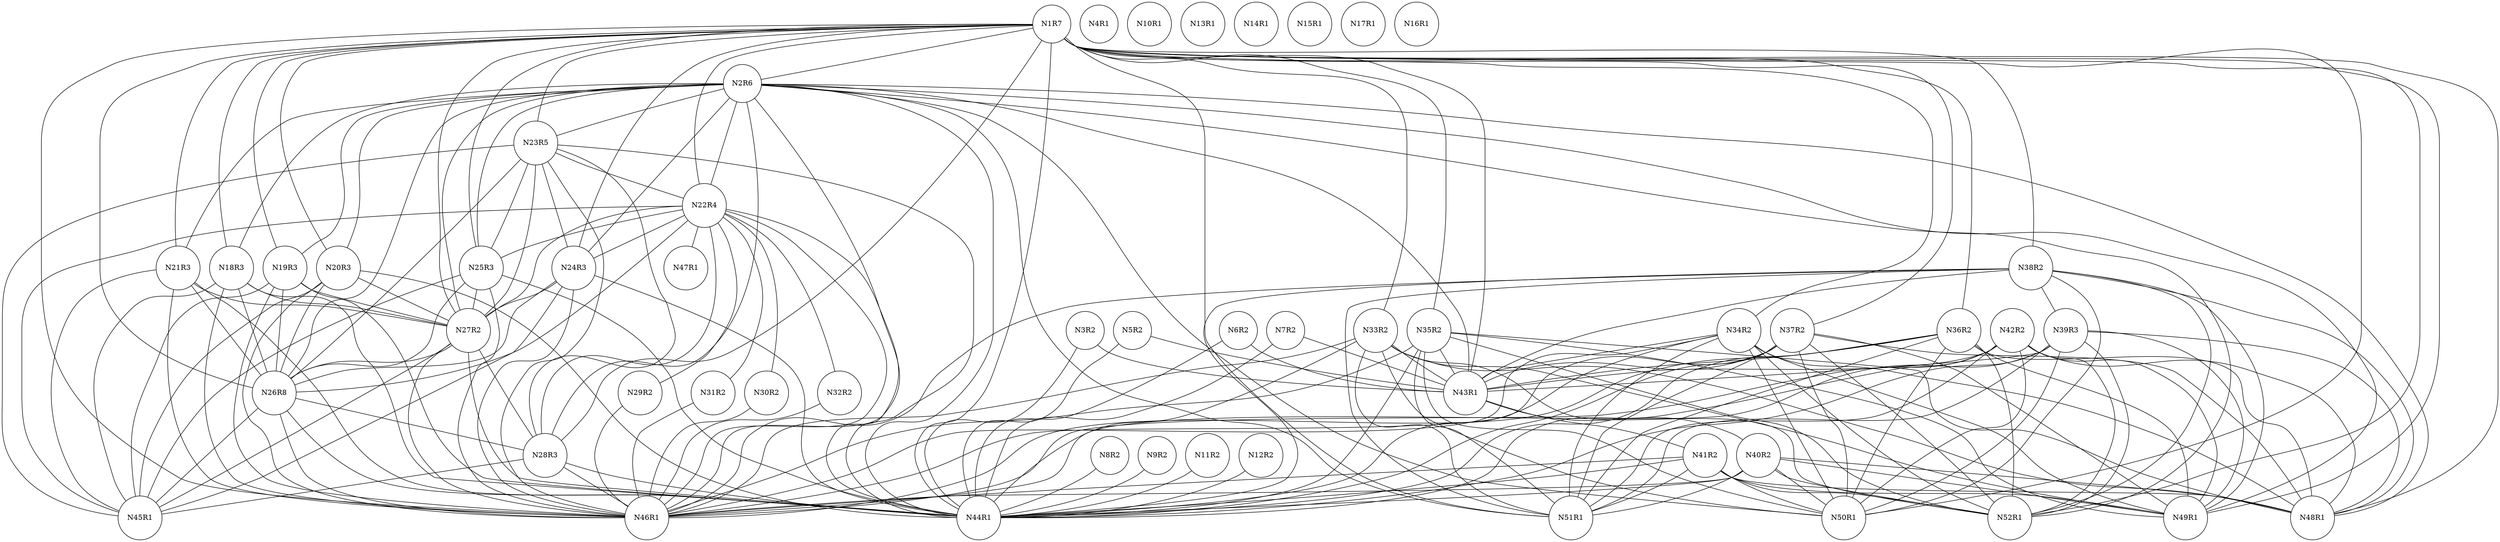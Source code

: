 graph ig {
    node [shape = circle];
    N1R7;
    N2R6;
    N3R2;
    N4R1;
    N5R2;
    N6R2;
    N7R2;
    N8R2;
    N9R2;
    N10R1;
    N11R2;
    N12R2;
    N13R1;
    N14R1;
    N15R1;
    N17R1;
    N16R1;
    N19R3;
    N18R3;
    N21R3;
    N20R3;
    N23R5;
    N22R4;
    N25R3;
    N24R3;
    N27R2;
    N26R8;
    N29R2;
    N28R3;
    N31R2;
    N30R2;
    N34R2;
    N35R2;
    N32R2;
    N33R2;
    N38R2;
    N39R3;
    N36R2;
    N37R2;
    N42R2;
    N43R1;
    N40R2;
    N41R2;
    N46R1;
    N47R1;
    N44R1;
    N45R1;
    N51R1;
    N50R1;
    N49R1;
    N48R1;
    N52R1;
    N1R7 -- N23R5;
    N1R7 -- N22R4;
    N1R7 -- N27R2;
    N1R7 -- N24R3;
    N1R7 -- N2R6;
    N1R7 -- N46R1;
    N1R7 -- N44R1;
    N1R7 -- N25R3;
    N1R7 -- N26R8;
    N1R7 -- N28R3;
    N1R7 -- N52R1;
    N1R7 -- N48R1;
    N1R7 -- N49R1;
    N1R7 -- N50R1;
    N1R7 -- N38R2;
    N1R7 -- N33R2;
    N1R7 -- N35R2;
    N1R7 -- N34R2;
    N1R7 -- N51R1;
    N1R7 -- N43R1;
    N1R7 -- N36R2;
    N1R7 -- N37R2;
    N1R7 -- N20R3;
    N1R7 -- N21R3;
    N1R7 -- N18R3;
    N1R7 -- N19R3;
    N2R6 -- N23R5;
    N2R6 -- N22R4;
    N2R6 -- N27R2;
    N2R6 -- N24R3;
    N2R6 -- N46R1;
    N2R6 -- N44R1;
    N2R6 -- N25R3;
    N2R6 -- N26R8;
    N2R6 -- N28R3;
    N2R6 -- N52R1;
    N2R6 -- N48R1;
    N2R6 -- N49R1;
    N2R6 -- N50R1;
    N2R6 -- N51R1;
    N2R6 -- N43R1;
    N2R6 -- N20R3;
    N2R6 -- N21R3;
    N2R6 -- N18R3;
    N2R6 -- N19R3;
    N3R2 -- N43R1;
    N3R2 -- N44R1;
    N5R2 -- N43R1;
    N5R2 -- N44R1;
    N6R2 -- N43R1;
    N6R2 -- N44R1;
    N7R2 -- N43R1;
    N7R2 -- N44R1;
    N8R2 -- N44R1;
    N9R2 -- N44R1;
    N11R2 -- N44R1;
    N12R2 -- N44R1;
    N19R3 -- N46R1;
    N19R3 -- N27R2;
    N19R3 -- N45R1;
    N19R3 -- N26R8;
    N19R3 -- N44R1;
    N18R3 -- N46R1;
    N18R3 -- N27R2;
    N18R3 -- N45R1;
    N18R3 -- N26R8;
    N18R3 -- N44R1;
    N21R3 -- N46R1;
    N21R3 -- N27R2;
    N21R3 -- N45R1;
    N21R3 -- N26R8;
    N21R3 -- N44R1;
    N20R3 -- N46R1;
    N20R3 -- N27R2;
    N20R3 -- N45R1;
    N20R3 -- N26R8;
    N20R3 -- N44R1;
    N23R5 -- N24R3;
    N23R5 -- N46R1;
    N23R5 -- N22R4;
    N23R5 -- N44R1;
    N23R5 -- N27R2;
    N23R5 -- N25R3;
    N23R5 -- N26R8;
    N23R5 -- N28R3;
    N23R5 -- N45R1;
    N22R4 -- N24R3;
    N22R4 -- N46R1;
    N22R4 -- N44R1;
    N22R4 -- N27R2;
    N22R4 -- N25R3;
    N22R4 -- N26R8;
    N22R4 -- N28R3;
    N22R4 -- N45R1;
    N22R4 -- N47R1;
    N22R4 -- N32R2;
    N22R4 -- N30R2;
    N22R4 -- N31R2;
    N22R4 -- N29R2;
    N25R3 -- N46R1;
    N25R3 -- N44R1;
    N25R3 -- N27R2;
    N25R3 -- N26R8;
    N25R3 -- N45R1;
    N24R3 -- N46R1;
    N24R3 -- N44R1;
    N24R3 -- N27R2;
    N24R3 -- N26R8;
    N24R3 -- N45R1;
    N27R2 -- N46R1;
    N27R2 -- N44R1;
    N27R2 -- N26R8;
    N27R2 -- N28R3;
    N27R2 -- N45R1;
    N26R8 -- N46R1;
    N26R8 -- N44R1;
    N26R8 -- N28R3;
    N26R8 -- N45R1;
    N29R2 -- N46R1;
    N28R3 -- N46R1;
    N28R3 -- N44R1;
    N28R3 -- N45R1;
    N31R2 -- N46R1;
    N30R2 -- N46R1;
    N34R2 -- N50R1;
    N34R2 -- N46R1;
    N34R2 -- N52R1;
    N34R2 -- N49R1;
    N34R2 -- N48R1;
    N34R2 -- N44R1;
    N34R2 -- N51R1;
    N34R2 -- N43R1;
    N35R2 -- N46R1;
    N35R2 -- N49R1;
    N35R2 -- N48R1;
    N35R2 -- N50R1;
    N35R2 -- N52R1;
    N35R2 -- N44R1;
    N35R2 -- N51R1;
    N35R2 -- N43R1;
    N32R2 -- N46R1;
    N33R2 -- N50R1;
    N33R2 -- N46R1;
    N33R2 -- N52R1;
    N33R2 -- N49R1;
    N33R2 -- N48R1;
    N33R2 -- N44R1;
    N33R2 -- N51R1;
    N33R2 -- N43R1;
    N38R2 -- N50R1;
    N38R2 -- N46R1;
    N38R2 -- N52R1;
    N38R2 -- N49R1;
    N38R2 -- N48R1;
    N38R2 -- N44R1;
    N38R2 -- N39R3;
    N38R2 -- N51R1;
    N38R2 -- N43R1;
    N39R3 -- N50R1;
    N39R3 -- N46R1;
    N39R3 -- N52R1;
    N39R3 -- N49R1;
    N39R3 -- N48R1;
    N39R3 -- N44R1;
    N39R3 -- N51R1;
    N39R3 -- N43R1;
    N36R2 -- N46R1;
    N36R2 -- N43R1;
    N36R2 -- N48R1;
    N36R2 -- N50R1;
    N36R2 -- N52R1;
    N36R2 -- N49R1;
    N36R2 -- N51R1;
    N36R2 -- N44R1;
    N37R2 -- N48R1;
    N37R2 -- N50R1;
    N37R2 -- N46R1;
    N37R2 -- N52R1;
    N37R2 -- N49R1;
    N37R2 -- N43R1;
    N37R2 -- N51R1;
    N37R2 -- N44R1;
    N42R2 -- N50R1;
    N42R2 -- N46R1;
    N42R2 -- N52R1;
    N42R2 -- N49R1;
    N42R2 -- N43R1;
    N42R2 -- N51R1;
    N42R2 -- N48R1;
    N42R2 -- N44R1;
    N43R1 -- N40R2;
    N43R1 -- N41R2;
    N40R2 -- N50R1;
    N40R2 -- N46R1;
    N40R2 -- N52R1;
    N40R2 -- N49R1;
    N40R2 -- N51R1;
    N40R2 -- N48R1;
    N40R2 -- N44R1;
    N41R2 -- N50R1;
    N41R2 -- N46R1;
    N41R2 -- N52R1;
    N41R2 -- N49R1;
    N41R2 -- N51R1;
    N41R2 -- N48R1;
    N41R2 -- N44R1;
}

